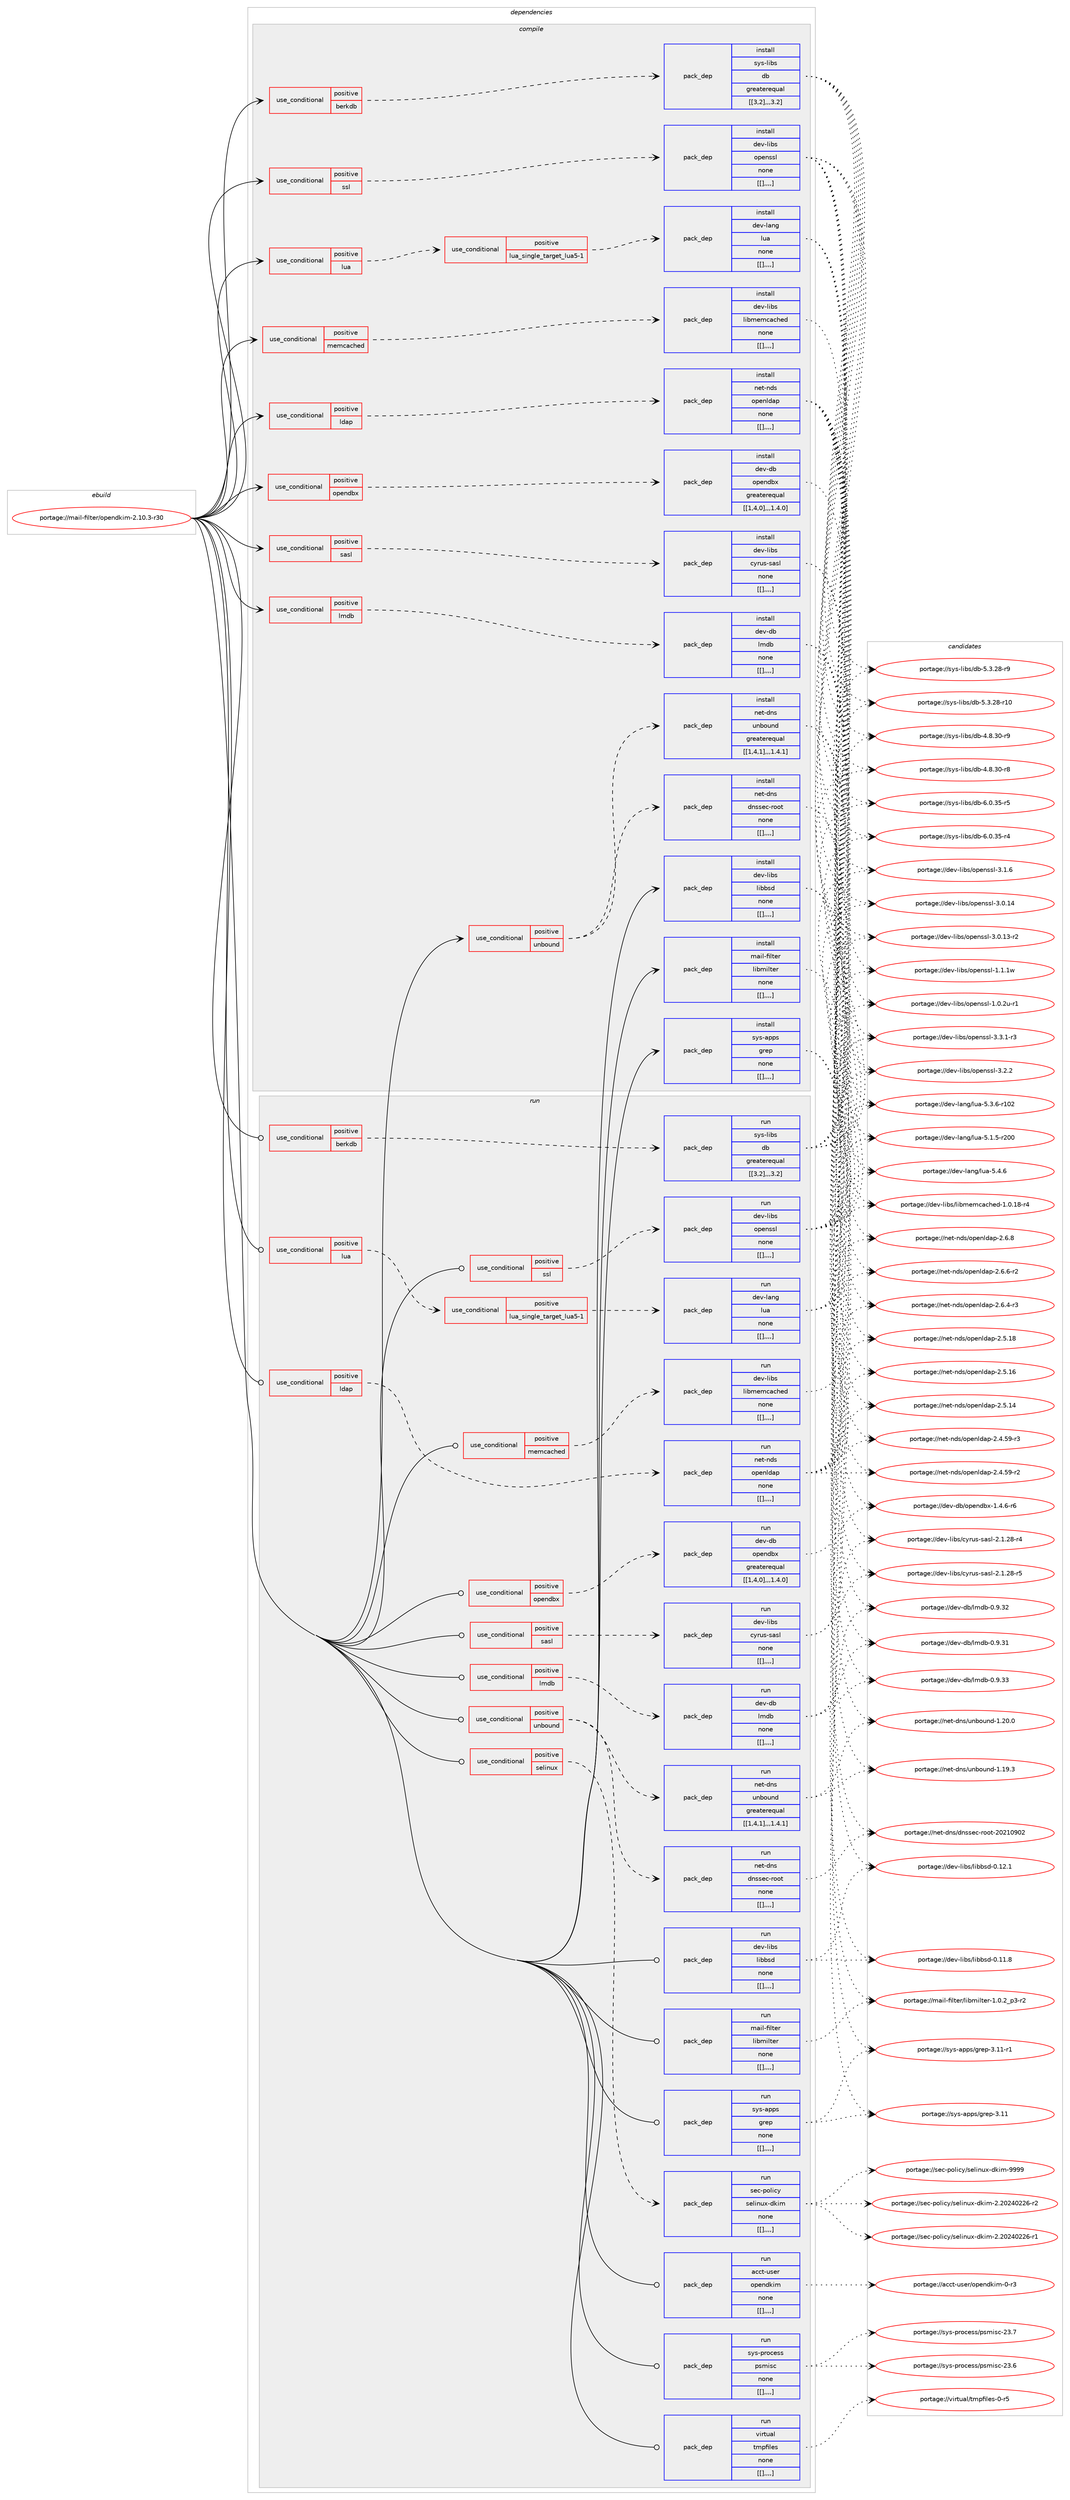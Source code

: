 digraph prolog {

# *************
# Graph options
# *************

newrank=true;
concentrate=true;
compound=true;
graph [rankdir=LR,fontname=Helvetica,fontsize=10,ranksep=1.5];#, ranksep=2.5, nodesep=0.2];
edge  [arrowhead=vee];
node  [fontname=Helvetica,fontsize=10];

# **********
# The ebuild
# **********

subgraph cluster_leftcol {
color=gray;
label=<<i>ebuild</i>>;
id [label="portage://mail-filter/opendkim-2.10.3-r30", color=red, width=4, href="../mail-filter/opendkim-2.10.3-r30.svg"];
}

# ****************
# The dependencies
# ****************

subgraph cluster_midcol {
color=gray;
label=<<i>dependencies</i>>;
subgraph cluster_compile {
fillcolor="#eeeeee";
style=filled;
label=<<i>compile</i>>;
subgraph cond72731 {
dependency292458 [label=<<TABLE BORDER="0" CELLBORDER="1" CELLSPACING="0" CELLPADDING="4"><TR><TD ROWSPAN="3" CELLPADDING="10">use_conditional</TD></TR><TR><TD>positive</TD></TR><TR><TD>berkdb</TD></TR></TABLE>>, shape=none, color=red];
subgraph pack217297 {
dependency292459 [label=<<TABLE BORDER="0" CELLBORDER="1" CELLSPACING="0" CELLPADDING="4" WIDTH="220"><TR><TD ROWSPAN="6" CELLPADDING="30">pack_dep</TD></TR><TR><TD WIDTH="110">install</TD></TR><TR><TD>sys-libs</TD></TR><TR><TD>db</TD></TR><TR><TD>greaterequal</TD></TR><TR><TD>[[3,2],,,3.2]</TD></TR></TABLE>>, shape=none, color=blue];
}
dependency292458:e -> dependency292459:w [weight=20,style="dashed",arrowhead="vee"];
}
id:e -> dependency292458:w [weight=20,style="solid",arrowhead="vee"];
subgraph cond72732 {
dependency292460 [label=<<TABLE BORDER="0" CELLBORDER="1" CELLSPACING="0" CELLPADDING="4"><TR><TD ROWSPAN="3" CELLPADDING="10">use_conditional</TD></TR><TR><TD>positive</TD></TR><TR><TD>ldap</TD></TR></TABLE>>, shape=none, color=red];
subgraph pack217298 {
dependency292461 [label=<<TABLE BORDER="0" CELLBORDER="1" CELLSPACING="0" CELLPADDING="4" WIDTH="220"><TR><TD ROWSPAN="6" CELLPADDING="30">pack_dep</TD></TR><TR><TD WIDTH="110">install</TD></TR><TR><TD>net-nds</TD></TR><TR><TD>openldap</TD></TR><TR><TD>none</TD></TR><TR><TD>[[],,,,]</TD></TR></TABLE>>, shape=none, color=blue];
}
dependency292460:e -> dependency292461:w [weight=20,style="dashed",arrowhead="vee"];
}
id:e -> dependency292460:w [weight=20,style="solid",arrowhead="vee"];
subgraph cond72733 {
dependency292462 [label=<<TABLE BORDER="0" CELLBORDER="1" CELLSPACING="0" CELLPADDING="4"><TR><TD ROWSPAN="3" CELLPADDING="10">use_conditional</TD></TR><TR><TD>positive</TD></TR><TR><TD>lmdb</TD></TR></TABLE>>, shape=none, color=red];
subgraph pack217299 {
dependency292463 [label=<<TABLE BORDER="0" CELLBORDER="1" CELLSPACING="0" CELLPADDING="4" WIDTH="220"><TR><TD ROWSPAN="6" CELLPADDING="30">pack_dep</TD></TR><TR><TD WIDTH="110">install</TD></TR><TR><TD>dev-db</TD></TR><TR><TD>lmdb</TD></TR><TR><TD>none</TD></TR><TR><TD>[[],,,,]</TD></TR></TABLE>>, shape=none, color=blue];
}
dependency292462:e -> dependency292463:w [weight=20,style="dashed",arrowhead="vee"];
}
id:e -> dependency292462:w [weight=20,style="solid",arrowhead="vee"];
subgraph cond72734 {
dependency292464 [label=<<TABLE BORDER="0" CELLBORDER="1" CELLSPACING="0" CELLPADDING="4"><TR><TD ROWSPAN="3" CELLPADDING="10">use_conditional</TD></TR><TR><TD>positive</TD></TR><TR><TD>lua</TD></TR></TABLE>>, shape=none, color=red];
subgraph cond72735 {
dependency292465 [label=<<TABLE BORDER="0" CELLBORDER="1" CELLSPACING="0" CELLPADDING="4"><TR><TD ROWSPAN="3" CELLPADDING="10">use_conditional</TD></TR><TR><TD>positive</TD></TR><TR><TD>lua_single_target_lua5-1</TD></TR></TABLE>>, shape=none, color=red];
subgraph pack217300 {
dependency292466 [label=<<TABLE BORDER="0" CELLBORDER="1" CELLSPACING="0" CELLPADDING="4" WIDTH="220"><TR><TD ROWSPAN="6" CELLPADDING="30">pack_dep</TD></TR><TR><TD WIDTH="110">install</TD></TR><TR><TD>dev-lang</TD></TR><TR><TD>lua</TD></TR><TR><TD>none</TD></TR><TR><TD>[[],,,,]</TD></TR></TABLE>>, shape=none, color=blue];
}
dependency292465:e -> dependency292466:w [weight=20,style="dashed",arrowhead="vee"];
}
dependency292464:e -> dependency292465:w [weight=20,style="dashed",arrowhead="vee"];
}
id:e -> dependency292464:w [weight=20,style="solid",arrowhead="vee"];
subgraph cond72736 {
dependency292467 [label=<<TABLE BORDER="0" CELLBORDER="1" CELLSPACING="0" CELLPADDING="4"><TR><TD ROWSPAN="3" CELLPADDING="10">use_conditional</TD></TR><TR><TD>positive</TD></TR><TR><TD>memcached</TD></TR></TABLE>>, shape=none, color=red];
subgraph pack217301 {
dependency292468 [label=<<TABLE BORDER="0" CELLBORDER="1" CELLSPACING="0" CELLPADDING="4" WIDTH="220"><TR><TD ROWSPAN="6" CELLPADDING="30">pack_dep</TD></TR><TR><TD WIDTH="110">install</TD></TR><TR><TD>dev-libs</TD></TR><TR><TD>libmemcached</TD></TR><TR><TD>none</TD></TR><TR><TD>[[],,,,]</TD></TR></TABLE>>, shape=none, color=blue];
}
dependency292467:e -> dependency292468:w [weight=20,style="dashed",arrowhead="vee"];
}
id:e -> dependency292467:w [weight=20,style="solid",arrowhead="vee"];
subgraph cond72737 {
dependency292469 [label=<<TABLE BORDER="0" CELLBORDER="1" CELLSPACING="0" CELLPADDING="4"><TR><TD ROWSPAN="3" CELLPADDING="10">use_conditional</TD></TR><TR><TD>positive</TD></TR><TR><TD>opendbx</TD></TR></TABLE>>, shape=none, color=red];
subgraph pack217302 {
dependency292470 [label=<<TABLE BORDER="0" CELLBORDER="1" CELLSPACING="0" CELLPADDING="4" WIDTH="220"><TR><TD ROWSPAN="6" CELLPADDING="30">pack_dep</TD></TR><TR><TD WIDTH="110">install</TD></TR><TR><TD>dev-db</TD></TR><TR><TD>opendbx</TD></TR><TR><TD>greaterequal</TD></TR><TR><TD>[[1,4,0],,,1.4.0]</TD></TR></TABLE>>, shape=none, color=blue];
}
dependency292469:e -> dependency292470:w [weight=20,style="dashed",arrowhead="vee"];
}
id:e -> dependency292469:w [weight=20,style="solid",arrowhead="vee"];
subgraph cond72738 {
dependency292471 [label=<<TABLE BORDER="0" CELLBORDER="1" CELLSPACING="0" CELLPADDING="4"><TR><TD ROWSPAN="3" CELLPADDING="10">use_conditional</TD></TR><TR><TD>positive</TD></TR><TR><TD>sasl</TD></TR></TABLE>>, shape=none, color=red];
subgraph pack217303 {
dependency292472 [label=<<TABLE BORDER="0" CELLBORDER="1" CELLSPACING="0" CELLPADDING="4" WIDTH="220"><TR><TD ROWSPAN="6" CELLPADDING="30">pack_dep</TD></TR><TR><TD WIDTH="110">install</TD></TR><TR><TD>dev-libs</TD></TR><TR><TD>cyrus-sasl</TD></TR><TR><TD>none</TD></TR><TR><TD>[[],,,,]</TD></TR></TABLE>>, shape=none, color=blue];
}
dependency292471:e -> dependency292472:w [weight=20,style="dashed",arrowhead="vee"];
}
id:e -> dependency292471:w [weight=20,style="solid",arrowhead="vee"];
subgraph cond72739 {
dependency292473 [label=<<TABLE BORDER="0" CELLBORDER="1" CELLSPACING="0" CELLPADDING="4"><TR><TD ROWSPAN="3" CELLPADDING="10">use_conditional</TD></TR><TR><TD>positive</TD></TR><TR><TD>ssl</TD></TR></TABLE>>, shape=none, color=red];
subgraph pack217304 {
dependency292474 [label=<<TABLE BORDER="0" CELLBORDER="1" CELLSPACING="0" CELLPADDING="4" WIDTH="220"><TR><TD ROWSPAN="6" CELLPADDING="30">pack_dep</TD></TR><TR><TD WIDTH="110">install</TD></TR><TR><TD>dev-libs</TD></TR><TR><TD>openssl</TD></TR><TR><TD>none</TD></TR><TR><TD>[[],,,,]</TD></TR></TABLE>>, shape=none, color=blue];
}
dependency292473:e -> dependency292474:w [weight=20,style="dashed",arrowhead="vee"];
}
id:e -> dependency292473:w [weight=20,style="solid",arrowhead="vee"];
subgraph cond72740 {
dependency292475 [label=<<TABLE BORDER="0" CELLBORDER="1" CELLSPACING="0" CELLPADDING="4"><TR><TD ROWSPAN="3" CELLPADDING="10">use_conditional</TD></TR><TR><TD>positive</TD></TR><TR><TD>unbound</TD></TR></TABLE>>, shape=none, color=red];
subgraph pack217305 {
dependency292476 [label=<<TABLE BORDER="0" CELLBORDER="1" CELLSPACING="0" CELLPADDING="4" WIDTH="220"><TR><TD ROWSPAN="6" CELLPADDING="30">pack_dep</TD></TR><TR><TD WIDTH="110">install</TD></TR><TR><TD>net-dns</TD></TR><TR><TD>unbound</TD></TR><TR><TD>greaterequal</TD></TR><TR><TD>[[1,4,1],,,1.4.1]</TD></TR></TABLE>>, shape=none, color=blue];
}
dependency292475:e -> dependency292476:w [weight=20,style="dashed",arrowhead="vee"];
subgraph pack217306 {
dependency292477 [label=<<TABLE BORDER="0" CELLBORDER="1" CELLSPACING="0" CELLPADDING="4" WIDTH="220"><TR><TD ROWSPAN="6" CELLPADDING="30">pack_dep</TD></TR><TR><TD WIDTH="110">install</TD></TR><TR><TD>net-dns</TD></TR><TR><TD>dnssec-root</TD></TR><TR><TD>none</TD></TR><TR><TD>[[],,,,]</TD></TR></TABLE>>, shape=none, color=blue];
}
dependency292475:e -> dependency292477:w [weight=20,style="dashed",arrowhead="vee"];
}
id:e -> dependency292475:w [weight=20,style="solid",arrowhead="vee"];
subgraph pack217307 {
dependency292478 [label=<<TABLE BORDER="0" CELLBORDER="1" CELLSPACING="0" CELLPADDING="4" WIDTH="220"><TR><TD ROWSPAN="6" CELLPADDING="30">pack_dep</TD></TR><TR><TD WIDTH="110">install</TD></TR><TR><TD>dev-libs</TD></TR><TR><TD>libbsd</TD></TR><TR><TD>none</TD></TR><TR><TD>[[],,,,]</TD></TR></TABLE>>, shape=none, color=blue];
}
id:e -> dependency292478:w [weight=20,style="solid",arrowhead="vee"];
subgraph pack217308 {
dependency292479 [label=<<TABLE BORDER="0" CELLBORDER="1" CELLSPACING="0" CELLPADDING="4" WIDTH="220"><TR><TD ROWSPAN="6" CELLPADDING="30">pack_dep</TD></TR><TR><TD WIDTH="110">install</TD></TR><TR><TD>mail-filter</TD></TR><TR><TD>libmilter</TD></TR><TR><TD>none</TD></TR><TR><TD>[[],,,,]</TD></TR></TABLE>>, shape=none, color=blue];
}
id:e -> dependency292479:w [weight=20,style="solid",arrowhead="vee"];
subgraph pack217309 {
dependency292480 [label=<<TABLE BORDER="0" CELLBORDER="1" CELLSPACING="0" CELLPADDING="4" WIDTH="220"><TR><TD ROWSPAN="6" CELLPADDING="30">pack_dep</TD></TR><TR><TD WIDTH="110">install</TD></TR><TR><TD>sys-apps</TD></TR><TR><TD>grep</TD></TR><TR><TD>none</TD></TR><TR><TD>[[],,,,]</TD></TR></TABLE>>, shape=none, color=blue];
}
id:e -> dependency292480:w [weight=20,style="solid",arrowhead="vee"];
}
subgraph cluster_compileandrun {
fillcolor="#eeeeee";
style=filled;
label=<<i>compile and run</i>>;
}
subgraph cluster_run {
fillcolor="#eeeeee";
style=filled;
label=<<i>run</i>>;
subgraph cond72741 {
dependency292481 [label=<<TABLE BORDER="0" CELLBORDER="1" CELLSPACING="0" CELLPADDING="4"><TR><TD ROWSPAN="3" CELLPADDING="10">use_conditional</TD></TR><TR><TD>positive</TD></TR><TR><TD>berkdb</TD></TR></TABLE>>, shape=none, color=red];
subgraph pack217310 {
dependency292482 [label=<<TABLE BORDER="0" CELLBORDER="1" CELLSPACING="0" CELLPADDING="4" WIDTH="220"><TR><TD ROWSPAN="6" CELLPADDING="30">pack_dep</TD></TR><TR><TD WIDTH="110">run</TD></TR><TR><TD>sys-libs</TD></TR><TR><TD>db</TD></TR><TR><TD>greaterequal</TD></TR><TR><TD>[[3,2],,,3.2]</TD></TR></TABLE>>, shape=none, color=blue];
}
dependency292481:e -> dependency292482:w [weight=20,style="dashed",arrowhead="vee"];
}
id:e -> dependency292481:w [weight=20,style="solid",arrowhead="odot"];
subgraph cond72742 {
dependency292483 [label=<<TABLE BORDER="0" CELLBORDER="1" CELLSPACING="0" CELLPADDING="4"><TR><TD ROWSPAN="3" CELLPADDING="10">use_conditional</TD></TR><TR><TD>positive</TD></TR><TR><TD>ldap</TD></TR></TABLE>>, shape=none, color=red];
subgraph pack217311 {
dependency292484 [label=<<TABLE BORDER="0" CELLBORDER="1" CELLSPACING="0" CELLPADDING="4" WIDTH="220"><TR><TD ROWSPAN="6" CELLPADDING="30">pack_dep</TD></TR><TR><TD WIDTH="110">run</TD></TR><TR><TD>net-nds</TD></TR><TR><TD>openldap</TD></TR><TR><TD>none</TD></TR><TR><TD>[[],,,,]</TD></TR></TABLE>>, shape=none, color=blue];
}
dependency292483:e -> dependency292484:w [weight=20,style="dashed",arrowhead="vee"];
}
id:e -> dependency292483:w [weight=20,style="solid",arrowhead="odot"];
subgraph cond72743 {
dependency292485 [label=<<TABLE BORDER="0" CELLBORDER="1" CELLSPACING="0" CELLPADDING="4"><TR><TD ROWSPAN="3" CELLPADDING="10">use_conditional</TD></TR><TR><TD>positive</TD></TR><TR><TD>lmdb</TD></TR></TABLE>>, shape=none, color=red];
subgraph pack217312 {
dependency292486 [label=<<TABLE BORDER="0" CELLBORDER="1" CELLSPACING="0" CELLPADDING="4" WIDTH="220"><TR><TD ROWSPAN="6" CELLPADDING="30">pack_dep</TD></TR><TR><TD WIDTH="110">run</TD></TR><TR><TD>dev-db</TD></TR><TR><TD>lmdb</TD></TR><TR><TD>none</TD></TR><TR><TD>[[],,,,]</TD></TR></TABLE>>, shape=none, color=blue];
}
dependency292485:e -> dependency292486:w [weight=20,style="dashed",arrowhead="vee"];
}
id:e -> dependency292485:w [weight=20,style="solid",arrowhead="odot"];
subgraph cond72744 {
dependency292487 [label=<<TABLE BORDER="0" CELLBORDER="1" CELLSPACING="0" CELLPADDING="4"><TR><TD ROWSPAN="3" CELLPADDING="10">use_conditional</TD></TR><TR><TD>positive</TD></TR><TR><TD>lua</TD></TR></TABLE>>, shape=none, color=red];
subgraph cond72745 {
dependency292488 [label=<<TABLE BORDER="0" CELLBORDER="1" CELLSPACING="0" CELLPADDING="4"><TR><TD ROWSPAN="3" CELLPADDING="10">use_conditional</TD></TR><TR><TD>positive</TD></TR><TR><TD>lua_single_target_lua5-1</TD></TR></TABLE>>, shape=none, color=red];
subgraph pack217313 {
dependency292489 [label=<<TABLE BORDER="0" CELLBORDER="1" CELLSPACING="0" CELLPADDING="4" WIDTH="220"><TR><TD ROWSPAN="6" CELLPADDING="30">pack_dep</TD></TR><TR><TD WIDTH="110">run</TD></TR><TR><TD>dev-lang</TD></TR><TR><TD>lua</TD></TR><TR><TD>none</TD></TR><TR><TD>[[],,,,]</TD></TR></TABLE>>, shape=none, color=blue];
}
dependency292488:e -> dependency292489:w [weight=20,style="dashed",arrowhead="vee"];
}
dependency292487:e -> dependency292488:w [weight=20,style="dashed",arrowhead="vee"];
}
id:e -> dependency292487:w [weight=20,style="solid",arrowhead="odot"];
subgraph cond72746 {
dependency292490 [label=<<TABLE BORDER="0" CELLBORDER="1" CELLSPACING="0" CELLPADDING="4"><TR><TD ROWSPAN="3" CELLPADDING="10">use_conditional</TD></TR><TR><TD>positive</TD></TR><TR><TD>memcached</TD></TR></TABLE>>, shape=none, color=red];
subgraph pack217314 {
dependency292491 [label=<<TABLE BORDER="0" CELLBORDER="1" CELLSPACING="0" CELLPADDING="4" WIDTH="220"><TR><TD ROWSPAN="6" CELLPADDING="30">pack_dep</TD></TR><TR><TD WIDTH="110">run</TD></TR><TR><TD>dev-libs</TD></TR><TR><TD>libmemcached</TD></TR><TR><TD>none</TD></TR><TR><TD>[[],,,,]</TD></TR></TABLE>>, shape=none, color=blue];
}
dependency292490:e -> dependency292491:w [weight=20,style="dashed",arrowhead="vee"];
}
id:e -> dependency292490:w [weight=20,style="solid",arrowhead="odot"];
subgraph cond72747 {
dependency292492 [label=<<TABLE BORDER="0" CELLBORDER="1" CELLSPACING="0" CELLPADDING="4"><TR><TD ROWSPAN="3" CELLPADDING="10">use_conditional</TD></TR><TR><TD>positive</TD></TR><TR><TD>opendbx</TD></TR></TABLE>>, shape=none, color=red];
subgraph pack217315 {
dependency292493 [label=<<TABLE BORDER="0" CELLBORDER="1" CELLSPACING="0" CELLPADDING="4" WIDTH="220"><TR><TD ROWSPAN="6" CELLPADDING="30">pack_dep</TD></TR><TR><TD WIDTH="110">run</TD></TR><TR><TD>dev-db</TD></TR><TR><TD>opendbx</TD></TR><TR><TD>greaterequal</TD></TR><TR><TD>[[1,4,0],,,1.4.0]</TD></TR></TABLE>>, shape=none, color=blue];
}
dependency292492:e -> dependency292493:w [weight=20,style="dashed",arrowhead="vee"];
}
id:e -> dependency292492:w [weight=20,style="solid",arrowhead="odot"];
subgraph cond72748 {
dependency292494 [label=<<TABLE BORDER="0" CELLBORDER="1" CELLSPACING="0" CELLPADDING="4"><TR><TD ROWSPAN="3" CELLPADDING="10">use_conditional</TD></TR><TR><TD>positive</TD></TR><TR><TD>sasl</TD></TR></TABLE>>, shape=none, color=red];
subgraph pack217316 {
dependency292495 [label=<<TABLE BORDER="0" CELLBORDER="1" CELLSPACING="0" CELLPADDING="4" WIDTH="220"><TR><TD ROWSPAN="6" CELLPADDING="30">pack_dep</TD></TR><TR><TD WIDTH="110">run</TD></TR><TR><TD>dev-libs</TD></TR><TR><TD>cyrus-sasl</TD></TR><TR><TD>none</TD></TR><TR><TD>[[],,,,]</TD></TR></TABLE>>, shape=none, color=blue];
}
dependency292494:e -> dependency292495:w [weight=20,style="dashed",arrowhead="vee"];
}
id:e -> dependency292494:w [weight=20,style="solid",arrowhead="odot"];
subgraph cond72749 {
dependency292496 [label=<<TABLE BORDER="0" CELLBORDER="1" CELLSPACING="0" CELLPADDING="4"><TR><TD ROWSPAN="3" CELLPADDING="10">use_conditional</TD></TR><TR><TD>positive</TD></TR><TR><TD>selinux</TD></TR></TABLE>>, shape=none, color=red];
subgraph pack217317 {
dependency292497 [label=<<TABLE BORDER="0" CELLBORDER="1" CELLSPACING="0" CELLPADDING="4" WIDTH="220"><TR><TD ROWSPAN="6" CELLPADDING="30">pack_dep</TD></TR><TR><TD WIDTH="110">run</TD></TR><TR><TD>sec-policy</TD></TR><TR><TD>selinux-dkim</TD></TR><TR><TD>none</TD></TR><TR><TD>[[],,,,]</TD></TR></TABLE>>, shape=none, color=blue];
}
dependency292496:e -> dependency292497:w [weight=20,style="dashed",arrowhead="vee"];
}
id:e -> dependency292496:w [weight=20,style="solid",arrowhead="odot"];
subgraph cond72750 {
dependency292498 [label=<<TABLE BORDER="0" CELLBORDER="1" CELLSPACING="0" CELLPADDING="4"><TR><TD ROWSPAN="3" CELLPADDING="10">use_conditional</TD></TR><TR><TD>positive</TD></TR><TR><TD>ssl</TD></TR></TABLE>>, shape=none, color=red];
subgraph pack217318 {
dependency292499 [label=<<TABLE BORDER="0" CELLBORDER="1" CELLSPACING="0" CELLPADDING="4" WIDTH="220"><TR><TD ROWSPAN="6" CELLPADDING="30">pack_dep</TD></TR><TR><TD WIDTH="110">run</TD></TR><TR><TD>dev-libs</TD></TR><TR><TD>openssl</TD></TR><TR><TD>none</TD></TR><TR><TD>[[],,,,]</TD></TR></TABLE>>, shape=none, color=blue];
}
dependency292498:e -> dependency292499:w [weight=20,style="dashed",arrowhead="vee"];
}
id:e -> dependency292498:w [weight=20,style="solid",arrowhead="odot"];
subgraph cond72751 {
dependency292500 [label=<<TABLE BORDER="0" CELLBORDER="1" CELLSPACING="0" CELLPADDING="4"><TR><TD ROWSPAN="3" CELLPADDING="10">use_conditional</TD></TR><TR><TD>positive</TD></TR><TR><TD>unbound</TD></TR></TABLE>>, shape=none, color=red];
subgraph pack217319 {
dependency292501 [label=<<TABLE BORDER="0" CELLBORDER="1" CELLSPACING="0" CELLPADDING="4" WIDTH="220"><TR><TD ROWSPAN="6" CELLPADDING="30">pack_dep</TD></TR><TR><TD WIDTH="110">run</TD></TR><TR><TD>net-dns</TD></TR><TR><TD>unbound</TD></TR><TR><TD>greaterequal</TD></TR><TR><TD>[[1,4,1],,,1.4.1]</TD></TR></TABLE>>, shape=none, color=blue];
}
dependency292500:e -> dependency292501:w [weight=20,style="dashed",arrowhead="vee"];
subgraph pack217320 {
dependency292502 [label=<<TABLE BORDER="0" CELLBORDER="1" CELLSPACING="0" CELLPADDING="4" WIDTH="220"><TR><TD ROWSPAN="6" CELLPADDING="30">pack_dep</TD></TR><TR><TD WIDTH="110">run</TD></TR><TR><TD>net-dns</TD></TR><TR><TD>dnssec-root</TD></TR><TR><TD>none</TD></TR><TR><TD>[[],,,,]</TD></TR></TABLE>>, shape=none, color=blue];
}
dependency292500:e -> dependency292502:w [weight=20,style="dashed",arrowhead="vee"];
}
id:e -> dependency292500:w [weight=20,style="solid",arrowhead="odot"];
subgraph pack217321 {
dependency292503 [label=<<TABLE BORDER="0" CELLBORDER="1" CELLSPACING="0" CELLPADDING="4" WIDTH="220"><TR><TD ROWSPAN="6" CELLPADDING="30">pack_dep</TD></TR><TR><TD WIDTH="110">run</TD></TR><TR><TD>acct-user</TD></TR><TR><TD>opendkim</TD></TR><TR><TD>none</TD></TR><TR><TD>[[],,,,]</TD></TR></TABLE>>, shape=none, color=blue];
}
id:e -> dependency292503:w [weight=20,style="solid",arrowhead="odot"];
subgraph pack217322 {
dependency292504 [label=<<TABLE BORDER="0" CELLBORDER="1" CELLSPACING="0" CELLPADDING="4" WIDTH="220"><TR><TD ROWSPAN="6" CELLPADDING="30">pack_dep</TD></TR><TR><TD WIDTH="110">run</TD></TR><TR><TD>dev-libs</TD></TR><TR><TD>libbsd</TD></TR><TR><TD>none</TD></TR><TR><TD>[[],,,,]</TD></TR></TABLE>>, shape=none, color=blue];
}
id:e -> dependency292504:w [weight=20,style="solid",arrowhead="odot"];
subgraph pack217323 {
dependency292505 [label=<<TABLE BORDER="0" CELLBORDER="1" CELLSPACING="0" CELLPADDING="4" WIDTH="220"><TR><TD ROWSPAN="6" CELLPADDING="30">pack_dep</TD></TR><TR><TD WIDTH="110">run</TD></TR><TR><TD>mail-filter</TD></TR><TR><TD>libmilter</TD></TR><TR><TD>none</TD></TR><TR><TD>[[],,,,]</TD></TR></TABLE>>, shape=none, color=blue];
}
id:e -> dependency292505:w [weight=20,style="solid",arrowhead="odot"];
subgraph pack217324 {
dependency292506 [label=<<TABLE BORDER="0" CELLBORDER="1" CELLSPACING="0" CELLPADDING="4" WIDTH="220"><TR><TD ROWSPAN="6" CELLPADDING="30">pack_dep</TD></TR><TR><TD WIDTH="110">run</TD></TR><TR><TD>sys-apps</TD></TR><TR><TD>grep</TD></TR><TR><TD>none</TD></TR><TR><TD>[[],,,,]</TD></TR></TABLE>>, shape=none, color=blue];
}
id:e -> dependency292506:w [weight=20,style="solid",arrowhead="odot"];
subgraph pack217325 {
dependency292507 [label=<<TABLE BORDER="0" CELLBORDER="1" CELLSPACING="0" CELLPADDING="4" WIDTH="220"><TR><TD ROWSPAN="6" CELLPADDING="30">pack_dep</TD></TR><TR><TD WIDTH="110">run</TD></TR><TR><TD>sys-process</TD></TR><TR><TD>psmisc</TD></TR><TR><TD>none</TD></TR><TR><TD>[[],,,,]</TD></TR></TABLE>>, shape=none, color=blue];
}
id:e -> dependency292507:w [weight=20,style="solid",arrowhead="odot"];
subgraph pack217326 {
dependency292508 [label=<<TABLE BORDER="0" CELLBORDER="1" CELLSPACING="0" CELLPADDING="4" WIDTH="220"><TR><TD ROWSPAN="6" CELLPADDING="30">pack_dep</TD></TR><TR><TD WIDTH="110">run</TD></TR><TR><TD>virtual</TD></TR><TR><TD>tmpfiles</TD></TR><TR><TD>none</TD></TR><TR><TD>[[],,,,]</TD></TR></TABLE>>, shape=none, color=blue];
}
id:e -> dependency292508:w [weight=20,style="solid",arrowhead="odot"];
}
}

# **************
# The candidates
# **************

subgraph cluster_choices {
rank=same;
color=gray;
label=<<i>candidates</i>>;

subgraph choice217297 {
color=black;
nodesep=1;
choice11512111545108105981154710098455446484651534511453 [label="portage://sys-libs/db-6.0.35-r5", color=red, width=4,href="../sys-libs/db-6.0.35-r5.svg"];
choice11512111545108105981154710098455446484651534511452 [label="portage://sys-libs/db-6.0.35-r4", color=red, width=4,href="../sys-libs/db-6.0.35-r4.svg"];
choice11512111545108105981154710098455346514650564511457 [label="portage://sys-libs/db-5.3.28-r9", color=red, width=4,href="../sys-libs/db-5.3.28-r9.svg"];
choice1151211154510810598115471009845534651465056451144948 [label="portage://sys-libs/db-5.3.28-r10", color=red, width=4,href="../sys-libs/db-5.3.28-r10.svg"];
choice11512111545108105981154710098455246564651484511457 [label="portage://sys-libs/db-4.8.30-r9", color=red, width=4,href="../sys-libs/db-4.8.30-r9.svg"];
choice11512111545108105981154710098455246564651484511456 [label="portage://sys-libs/db-4.8.30-r8", color=red, width=4,href="../sys-libs/db-4.8.30-r8.svg"];
dependency292459:e -> choice11512111545108105981154710098455446484651534511453:w [style=dotted,weight="100"];
dependency292459:e -> choice11512111545108105981154710098455446484651534511452:w [style=dotted,weight="100"];
dependency292459:e -> choice11512111545108105981154710098455346514650564511457:w [style=dotted,weight="100"];
dependency292459:e -> choice1151211154510810598115471009845534651465056451144948:w [style=dotted,weight="100"];
dependency292459:e -> choice11512111545108105981154710098455246564651484511457:w [style=dotted,weight="100"];
dependency292459:e -> choice11512111545108105981154710098455246564651484511456:w [style=dotted,weight="100"];
}
subgraph choice217298 {
color=black;
nodesep=1;
choice110101116451101001154711111210111010810097112455046544656 [label="portage://net-nds/openldap-2.6.8", color=red, width=4,href="../net-nds/openldap-2.6.8.svg"];
choice1101011164511010011547111112101110108100971124550465446544511450 [label="portage://net-nds/openldap-2.6.6-r2", color=red, width=4,href="../net-nds/openldap-2.6.6-r2.svg"];
choice1101011164511010011547111112101110108100971124550465446524511451 [label="portage://net-nds/openldap-2.6.4-r3", color=red, width=4,href="../net-nds/openldap-2.6.4-r3.svg"];
choice11010111645110100115471111121011101081009711245504653464956 [label="portage://net-nds/openldap-2.5.18", color=red, width=4,href="../net-nds/openldap-2.5.18.svg"];
choice11010111645110100115471111121011101081009711245504653464954 [label="portage://net-nds/openldap-2.5.16", color=red, width=4,href="../net-nds/openldap-2.5.16.svg"];
choice11010111645110100115471111121011101081009711245504653464952 [label="portage://net-nds/openldap-2.5.14", color=red, width=4,href="../net-nds/openldap-2.5.14.svg"];
choice110101116451101001154711111210111010810097112455046524653574511451 [label="portage://net-nds/openldap-2.4.59-r3", color=red, width=4,href="../net-nds/openldap-2.4.59-r3.svg"];
choice110101116451101001154711111210111010810097112455046524653574511450 [label="portage://net-nds/openldap-2.4.59-r2", color=red, width=4,href="../net-nds/openldap-2.4.59-r2.svg"];
dependency292461:e -> choice110101116451101001154711111210111010810097112455046544656:w [style=dotted,weight="100"];
dependency292461:e -> choice1101011164511010011547111112101110108100971124550465446544511450:w [style=dotted,weight="100"];
dependency292461:e -> choice1101011164511010011547111112101110108100971124550465446524511451:w [style=dotted,weight="100"];
dependency292461:e -> choice11010111645110100115471111121011101081009711245504653464956:w [style=dotted,weight="100"];
dependency292461:e -> choice11010111645110100115471111121011101081009711245504653464954:w [style=dotted,weight="100"];
dependency292461:e -> choice11010111645110100115471111121011101081009711245504653464952:w [style=dotted,weight="100"];
dependency292461:e -> choice110101116451101001154711111210111010810097112455046524653574511451:w [style=dotted,weight="100"];
dependency292461:e -> choice110101116451101001154711111210111010810097112455046524653574511450:w [style=dotted,weight="100"];
}
subgraph choice217299 {
color=black;
nodesep=1;
choice1001011184510098471081091009845484657465151 [label="portage://dev-db/lmdb-0.9.33", color=red, width=4,href="../dev-db/lmdb-0.9.33.svg"];
choice1001011184510098471081091009845484657465150 [label="portage://dev-db/lmdb-0.9.32", color=red, width=4,href="../dev-db/lmdb-0.9.32.svg"];
choice1001011184510098471081091009845484657465149 [label="portage://dev-db/lmdb-0.9.31", color=red, width=4,href="../dev-db/lmdb-0.9.31.svg"];
dependency292463:e -> choice1001011184510098471081091009845484657465151:w [style=dotted,weight="100"];
dependency292463:e -> choice1001011184510098471081091009845484657465150:w [style=dotted,weight="100"];
dependency292463:e -> choice1001011184510098471081091009845484657465149:w [style=dotted,weight="100"];
}
subgraph choice217300 {
color=black;
nodesep=1;
choice10010111845108971101034710811797455346524654 [label="portage://dev-lang/lua-5.4.6", color=red, width=4,href="../dev-lang/lua-5.4.6.svg"];
choice1001011184510897110103471081179745534651465445114494850 [label="portage://dev-lang/lua-5.3.6-r102", color=red, width=4,href="../dev-lang/lua-5.3.6-r102.svg"];
choice1001011184510897110103471081179745534649465345114504848 [label="portage://dev-lang/lua-5.1.5-r200", color=red, width=4,href="../dev-lang/lua-5.1.5-r200.svg"];
dependency292466:e -> choice10010111845108971101034710811797455346524654:w [style=dotted,weight="100"];
dependency292466:e -> choice1001011184510897110103471081179745534651465445114494850:w [style=dotted,weight="100"];
dependency292466:e -> choice1001011184510897110103471081179745534649465345114504848:w [style=dotted,weight="100"];
}
subgraph choice217301 {
color=black;
nodesep=1;
choice10010111845108105981154710810598109101109999799104101100454946484649564511452 [label="portage://dev-libs/libmemcached-1.0.18-r4", color=red, width=4,href="../dev-libs/libmemcached-1.0.18-r4.svg"];
dependency292468:e -> choice10010111845108105981154710810598109101109999799104101100454946484649564511452:w [style=dotted,weight="100"];
}
subgraph choice217302 {
color=black;
nodesep=1;
choice100101118451009847111112101110100981204549465246544511454 [label="portage://dev-db/opendbx-1.4.6-r6", color=red, width=4,href="../dev-db/opendbx-1.4.6-r6.svg"];
dependency292470:e -> choice100101118451009847111112101110100981204549465246544511454:w [style=dotted,weight="100"];
}
subgraph choice217303 {
color=black;
nodesep=1;
choice100101118451081059811547991211141171154511597115108455046494650564511453 [label="portage://dev-libs/cyrus-sasl-2.1.28-r5", color=red, width=4,href="../dev-libs/cyrus-sasl-2.1.28-r5.svg"];
choice100101118451081059811547991211141171154511597115108455046494650564511452 [label="portage://dev-libs/cyrus-sasl-2.1.28-r4", color=red, width=4,href="../dev-libs/cyrus-sasl-2.1.28-r4.svg"];
dependency292472:e -> choice100101118451081059811547991211141171154511597115108455046494650564511453:w [style=dotted,weight="100"];
dependency292472:e -> choice100101118451081059811547991211141171154511597115108455046494650564511452:w [style=dotted,weight="100"];
}
subgraph choice217304 {
color=black;
nodesep=1;
choice1001011184510810598115471111121011101151151084551465146494511451 [label="portage://dev-libs/openssl-3.3.1-r3", color=red, width=4,href="../dev-libs/openssl-3.3.1-r3.svg"];
choice100101118451081059811547111112101110115115108455146504650 [label="portage://dev-libs/openssl-3.2.2", color=red, width=4,href="../dev-libs/openssl-3.2.2.svg"];
choice100101118451081059811547111112101110115115108455146494654 [label="portage://dev-libs/openssl-3.1.6", color=red, width=4,href="../dev-libs/openssl-3.1.6.svg"];
choice10010111845108105981154711111210111011511510845514648464952 [label="portage://dev-libs/openssl-3.0.14", color=red, width=4,href="../dev-libs/openssl-3.0.14.svg"];
choice100101118451081059811547111112101110115115108455146484649514511450 [label="portage://dev-libs/openssl-3.0.13-r2", color=red, width=4,href="../dev-libs/openssl-3.0.13-r2.svg"];
choice100101118451081059811547111112101110115115108454946494649119 [label="portage://dev-libs/openssl-1.1.1w", color=red, width=4,href="../dev-libs/openssl-1.1.1w.svg"];
choice1001011184510810598115471111121011101151151084549464846501174511449 [label="portage://dev-libs/openssl-1.0.2u-r1", color=red, width=4,href="../dev-libs/openssl-1.0.2u-r1.svg"];
dependency292474:e -> choice1001011184510810598115471111121011101151151084551465146494511451:w [style=dotted,weight="100"];
dependency292474:e -> choice100101118451081059811547111112101110115115108455146504650:w [style=dotted,weight="100"];
dependency292474:e -> choice100101118451081059811547111112101110115115108455146494654:w [style=dotted,weight="100"];
dependency292474:e -> choice10010111845108105981154711111210111011511510845514648464952:w [style=dotted,weight="100"];
dependency292474:e -> choice100101118451081059811547111112101110115115108455146484649514511450:w [style=dotted,weight="100"];
dependency292474:e -> choice100101118451081059811547111112101110115115108454946494649119:w [style=dotted,weight="100"];
dependency292474:e -> choice1001011184510810598115471111121011101151151084549464846501174511449:w [style=dotted,weight="100"];
}
subgraph choice217305 {
color=black;
nodesep=1;
choice11010111645100110115471171109811111711010045494650484648 [label="portage://net-dns/unbound-1.20.0", color=red, width=4,href="../net-dns/unbound-1.20.0.svg"];
choice11010111645100110115471171109811111711010045494649574651 [label="portage://net-dns/unbound-1.19.3", color=red, width=4,href="../net-dns/unbound-1.19.3.svg"];
dependency292476:e -> choice11010111645100110115471171109811111711010045494650484648:w [style=dotted,weight="100"];
dependency292476:e -> choice11010111645100110115471171109811111711010045494649574651:w [style=dotted,weight="100"];
}
subgraph choice217306 {
color=black;
nodesep=1;
choice11010111645100110115471001101151151019945114111111116455048504948574850 [label="portage://net-dns/dnssec-root-20210902", color=red, width=4,href="../net-dns/dnssec-root-20210902.svg"];
dependency292477:e -> choice11010111645100110115471001101151151019945114111111116455048504948574850:w [style=dotted,weight="100"];
}
subgraph choice217307 {
color=black;
nodesep=1;
choice100101118451081059811547108105989811510045484649504649 [label="portage://dev-libs/libbsd-0.12.1", color=red, width=4,href="../dev-libs/libbsd-0.12.1.svg"];
choice100101118451081059811547108105989811510045484649494656 [label="portage://dev-libs/libbsd-0.11.8", color=red, width=4,href="../dev-libs/libbsd-0.11.8.svg"];
dependency292478:e -> choice100101118451081059811547108105989811510045484649504649:w [style=dotted,weight="100"];
dependency292478:e -> choice100101118451081059811547108105989811510045484649494656:w [style=dotted,weight="100"];
}
subgraph choice217308 {
color=black;
nodesep=1;
choice1099710510845102105108116101114471081059810910510811610111445494648465095112514511450 [label="portage://mail-filter/libmilter-1.0.2_p3-r2", color=red, width=4,href="../mail-filter/libmilter-1.0.2_p3-r2.svg"];
dependency292479:e -> choice1099710510845102105108116101114471081059810910510811610111445494648465095112514511450:w [style=dotted,weight="100"];
}
subgraph choice217309 {
color=black;
nodesep=1;
choice11512111545971121121154710311410111245514649494511449 [label="portage://sys-apps/grep-3.11-r1", color=red, width=4,href="../sys-apps/grep-3.11-r1.svg"];
choice1151211154597112112115471031141011124551464949 [label="portage://sys-apps/grep-3.11", color=red, width=4,href="../sys-apps/grep-3.11.svg"];
dependency292480:e -> choice11512111545971121121154710311410111245514649494511449:w [style=dotted,weight="100"];
dependency292480:e -> choice1151211154597112112115471031141011124551464949:w [style=dotted,weight="100"];
}
subgraph choice217310 {
color=black;
nodesep=1;
choice11512111545108105981154710098455446484651534511453 [label="portage://sys-libs/db-6.0.35-r5", color=red, width=4,href="../sys-libs/db-6.0.35-r5.svg"];
choice11512111545108105981154710098455446484651534511452 [label="portage://sys-libs/db-6.0.35-r4", color=red, width=4,href="../sys-libs/db-6.0.35-r4.svg"];
choice11512111545108105981154710098455346514650564511457 [label="portage://sys-libs/db-5.3.28-r9", color=red, width=4,href="../sys-libs/db-5.3.28-r9.svg"];
choice1151211154510810598115471009845534651465056451144948 [label="portage://sys-libs/db-5.3.28-r10", color=red, width=4,href="../sys-libs/db-5.3.28-r10.svg"];
choice11512111545108105981154710098455246564651484511457 [label="portage://sys-libs/db-4.8.30-r9", color=red, width=4,href="../sys-libs/db-4.8.30-r9.svg"];
choice11512111545108105981154710098455246564651484511456 [label="portage://sys-libs/db-4.8.30-r8", color=red, width=4,href="../sys-libs/db-4.8.30-r8.svg"];
dependency292482:e -> choice11512111545108105981154710098455446484651534511453:w [style=dotted,weight="100"];
dependency292482:e -> choice11512111545108105981154710098455446484651534511452:w [style=dotted,weight="100"];
dependency292482:e -> choice11512111545108105981154710098455346514650564511457:w [style=dotted,weight="100"];
dependency292482:e -> choice1151211154510810598115471009845534651465056451144948:w [style=dotted,weight="100"];
dependency292482:e -> choice11512111545108105981154710098455246564651484511457:w [style=dotted,weight="100"];
dependency292482:e -> choice11512111545108105981154710098455246564651484511456:w [style=dotted,weight="100"];
}
subgraph choice217311 {
color=black;
nodesep=1;
choice110101116451101001154711111210111010810097112455046544656 [label="portage://net-nds/openldap-2.6.8", color=red, width=4,href="../net-nds/openldap-2.6.8.svg"];
choice1101011164511010011547111112101110108100971124550465446544511450 [label="portage://net-nds/openldap-2.6.6-r2", color=red, width=4,href="../net-nds/openldap-2.6.6-r2.svg"];
choice1101011164511010011547111112101110108100971124550465446524511451 [label="portage://net-nds/openldap-2.6.4-r3", color=red, width=4,href="../net-nds/openldap-2.6.4-r3.svg"];
choice11010111645110100115471111121011101081009711245504653464956 [label="portage://net-nds/openldap-2.5.18", color=red, width=4,href="../net-nds/openldap-2.5.18.svg"];
choice11010111645110100115471111121011101081009711245504653464954 [label="portage://net-nds/openldap-2.5.16", color=red, width=4,href="../net-nds/openldap-2.5.16.svg"];
choice11010111645110100115471111121011101081009711245504653464952 [label="portage://net-nds/openldap-2.5.14", color=red, width=4,href="../net-nds/openldap-2.5.14.svg"];
choice110101116451101001154711111210111010810097112455046524653574511451 [label="portage://net-nds/openldap-2.4.59-r3", color=red, width=4,href="../net-nds/openldap-2.4.59-r3.svg"];
choice110101116451101001154711111210111010810097112455046524653574511450 [label="portage://net-nds/openldap-2.4.59-r2", color=red, width=4,href="../net-nds/openldap-2.4.59-r2.svg"];
dependency292484:e -> choice110101116451101001154711111210111010810097112455046544656:w [style=dotted,weight="100"];
dependency292484:e -> choice1101011164511010011547111112101110108100971124550465446544511450:w [style=dotted,weight="100"];
dependency292484:e -> choice1101011164511010011547111112101110108100971124550465446524511451:w [style=dotted,weight="100"];
dependency292484:e -> choice11010111645110100115471111121011101081009711245504653464956:w [style=dotted,weight="100"];
dependency292484:e -> choice11010111645110100115471111121011101081009711245504653464954:w [style=dotted,weight="100"];
dependency292484:e -> choice11010111645110100115471111121011101081009711245504653464952:w [style=dotted,weight="100"];
dependency292484:e -> choice110101116451101001154711111210111010810097112455046524653574511451:w [style=dotted,weight="100"];
dependency292484:e -> choice110101116451101001154711111210111010810097112455046524653574511450:w [style=dotted,weight="100"];
}
subgraph choice217312 {
color=black;
nodesep=1;
choice1001011184510098471081091009845484657465151 [label="portage://dev-db/lmdb-0.9.33", color=red, width=4,href="../dev-db/lmdb-0.9.33.svg"];
choice1001011184510098471081091009845484657465150 [label="portage://dev-db/lmdb-0.9.32", color=red, width=4,href="../dev-db/lmdb-0.9.32.svg"];
choice1001011184510098471081091009845484657465149 [label="portage://dev-db/lmdb-0.9.31", color=red, width=4,href="../dev-db/lmdb-0.9.31.svg"];
dependency292486:e -> choice1001011184510098471081091009845484657465151:w [style=dotted,weight="100"];
dependency292486:e -> choice1001011184510098471081091009845484657465150:w [style=dotted,weight="100"];
dependency292486:e -> choice1001011184510098471081091009845484657465149:w [style=dotted,weight="100"];
}
subgraph choice217313 {
color=black;
nodesep=1;
choice10010111845108971101034710811797455346524654 [label="portage://dev-lang/lua-5.4.6", color=red, width=4,href="../dev-lang/lua-5.4.6.svg"];
choice1001011184510897110103471081179745534651465445114494850 [label="portage://dev-lang/lua-5.3.6-r102", color=red, width=4,href="../dev-lang/lua-5.3.6-r102.svg"];
choice1001011184510897110103471081179745534649465345114504848 [label="portage://dev-lang/lua-5.1.5-r200", color=red, width=4,href="../dev-lang/lua-5.1.5-r200.svg"];
dependency292489:e -> choice10010111845108971101034710811797455346524654:w [style=dotted,weight="100"];
dependency292489:e -> choice1001011184510897110103471081179745534651465445114494850:w [style=dotted,weight="100"];
dependency292489:e -> choice1001011184510897110103471081179745534649465345114504848:w [style=dotted,weight="100"];
}
subgraph choice217314 {
color=black;
nodesep=1;
choice10010111845108105981154710810598109101109999799104101100454946484649564511452 [label="portage://dev-libs/libmemcached-1.0.18-r4", color=red, width=4,href="../dev-libs/libmemcached-1.0.18-r4.svg"];
dependency292491:e -> choice10010111845108105981154710810598109101109999799104101100454946484649564511452:w [style=dotted,weight="100"];
}
subgraph choice217315 {
color=black;
nodesep=1;
choice100101118451009847111112101110100981204549465246544511454 [label="portage://dev-db/opendbx-1.4.6-r6", color=red, width=4,href="../dev-db/opendbx-1.4.6-r6.svg"];
dependency292493:e -> choice100101118451009847111112101110100981204549465246544511454:w [style=dotted,weight="100"];
}
subgraph choice217316 {
color=black;
nodesep=1;
choice100101118451081059811547991211141171154511597115108455046494650564511453 [label="portage://dev-libs/cyrus-sasl-2.1.28-r5", color=red, width=4,href="../dev-libs/cyrus-sasl-2.1.28-r5.svg"];
choice100101118451081059811547991211141171154511597115108455046494650564511452 [label="portage://dev-libs/cyrus-sasl-2.1.28-r4", color=red, width=4,href="../dev-libs/cyrus-sasl-2.1.28-r4.svg"];
dependency292495:e -> choice100101118451081059811547991211141171154511597115108455046494650564511453:w [style=dotted,weight="100"];
dependency292495:e -> choice100101118451081059811547991211141171154511597115108455046494650564511452:w [style=dotted,weight="100"];
}
subgraph choice217317 {
color=black;
nodesep=1;
choice11510199451121111081059912147115101108105110117120451001071051094557575757 [label="portage://sec-policy/selinux-dkim-9999", color=red, width=4,href="../sec-policy/selinux-dkim-9999.svg"];
choice115101994511211110810599121471151011081051101171204510010710510945504650485052485050544511450 [label="portage://sec-policy/selinux-dkim-2.20240226-r2", color=red, width=4,href="../sec-policy/selinux-dkim-2.20240226-r2.svg"];
choice115101994511211110810599121471151011081051101171204510010710510945504650485052485050544511449 [label="portage://sec-policy/selinux-dkim-2.20240226-r1", color=red, width=4,href="../sec-policy/selinux-dkim-2.20240226-r1.svg"];
dependency292497:e -> choice11510199451121111081059912147115101108105110117120451001071051094557575757:w [style=dotted,weight="100"];
dependency292497:e -> choice115101994511211110810599121471151011081051101171204510010710510945504650485052485050544511450:w [style=dotted,weight="100"];
dependency292497:e -> choice115101994511211110810599121471151011081051101171204510010710510945504650485052485050544511449:w [style=dotted,weight="100"];
}
subgraph choice217318 {
color=black;
nodesep=1;
choice1001011184510810598115471111121011101151151084551465146494511451 [label="portage://dev-libs/openssl-3.3.1-r3", color=red, width=4,href="../dev-libs/openssl-3.3.1-r3.svg"];
choice100101118451081059811547111112101110115115108455146504650 [label="portage://dev-libs/openssl-3.2.2", color=red, width=4,href="../dev-libs/openssl-3.2.2.svg"];
choice100101118451081059811547111112101110115115108455146494654 [label="portage://dev-libs/openssl-3.1.6", color=red, width=4,href="../dev-libs/openssl-3.1.6.svg"];
choice10010111845108105981154711111210111011511510845514648464952 [label="portage://dev-libs/openssl-3.0.14", color=red, width=4,href="../dev-libs/openssl-3.0.14.svg"];
choice100101118451081059811547111112101110115115108455146484649514511450 [label="portage://dev-libs/openssl-3.0.13-r2", color=red, width=4,href="../dev-libs/openssl-3.0.13-r2.svg"];
choice100101118451081059811547111112101110115115108454946494649119 [label="portage://dev-libs/openssl-1.1.1w", color=red, width=4,href="../dev-libs/openssl-1.1.1w.svg"];
choice1001011184510810598115471111121011101151151084549464846501174511449 [label="portage://dev-libs/openssl-1.0.2u-r1", color=red, width=4,href="../dev-libs/openssl-1.0.2u-r1.svg"];
dependency292499:e -> choice1001011184510810598115471111121011101151151084551465146494511451:w [style=dotted,weight="100"];
dependency292499:e -> choice100101118451081059811547111112101110115115108455146504650:w [style=dotted,weight="100"];
dependency292499:e -> choice100101118451081059811547111112101110115115108455146494654:w [style=dotted,weight="100"];
dependency292499:e -> choice10010111845108105981154711111210111011511510845514648464952:w [style=dotted,weight="100"];
dependency292499:e -> choice100101118451081059811547111112101110115115108455146484649514511450:w [style=dotted,weight="100"];
dependency292499:e -> choice100101118451081059811547111112101110115115108454946494649119:w [style=dotted,weight="100"];
dependency292499:e -> choice1001011184510810598115471111121011101151151084549464846501174511449:w [style=dotted,weight="100"];
}
subgraph choice217319 {
color=black;
nodesep=1;
choice11010111645100110115471171109811111711010045494650484648 [label="portage://net-dns/unbound-1.20.0", color=red, width=4,href="../net-dns/unbound-1.20.0.svg"];
choice11010111645100110115471171109811111711010045494649574651 [label="portage://net-dns/unbound-1.19.3", color=red, width=4,href="../net-dns/unbound-1.19.3.svg"];
dependency292501:e -> choice11010111645100110115471171109811111711010045494650484648:w [style=dotted,weight="100"];
dependency292501:e -> choice11010111645100110115471171109811111711010045494649574651:w [style=dotted,weight="100"];
}
subgraph choice217320 {
color=black;
nodesep=1;
choice11010111645100110115471001101151151019945114111111116455048504948574850 [label="portage://net-dns/dnssec-root-20210902", color=red, width=4,href="../net-dns/dnssec-root-20210902.svg"];
dependency292502:e -> choice11010111645100110115471001101151151019945114111111116455048504948574850:w [style=dotted,weight="100"];
}
subgraph choice217321 {
color=black;
nodesep=1;
choice979999116451171151011144711111210111010010710510945484511451 [label="portage://acct-user/opendkim-0-r3", color=red, width=4,href="../acct-user/opendkim-0-r3.svg"];
dependency292503:e -> choice979999116451171151011144711111210111010010710510945484511451:w [style=dotted,weight="100"];
}
subgraph choice217322 {
color=black;
nodesep=1;
choice100101118451081059811547108105989811510045484649504649 [label="portage://dev-libs/libbsd-0.12.1", color=red, width=4,href="../dev-libs/libbsd-0.12.1.svg"];
choice100101118451081059811547108105989811510045484649494656 [label="portage://dev-libs/libbsd-0.11.8", color=red, width=4,href="../dev-libs/libbsd-0.11.8.svg"];
dependency292504:e -> choice100101118451081059811547108105989811510045484649504649:w [style=dotted,weight="100"];
dependency292504:e -> choice100101118451081059811547108105989811510045484649494656:w [style=dotted,weight="100"];
}
subgraph choice217323 {
color=black;
nodesep=1;
choice1099710510845102105108116101114471081059810910510811610111445494648465095112514511450 [label="portage://mail-filter/libmilter-1.0.2_p3-r2", color=red, width=4,href="../mail-filter/libmilter-1.0.2_p3-r2.svg"];
dependency292505:e -> choice1099710510845102105108116101114471081059810910510811610111445494648465095112514511450:w [style=dotted,weight="100"];
}
subgraph choice217324 {
color=black;
nodesep=1;
choice11512111545971121121154710311410111245514649494511449 [label="portage://sys-apps/grep-3.11-r1", color=red, width=4,href="../sys-apps/grep-3.11-r1.svg"];
choice1151211154597112112115471031141011124551464949 [label="portage://sys-apps/grep-3.11", color=red, width=4,href="../sys-apps/grep-3.11.svg"];
dependency292506:e -> choice11512111545971121121154710311410111245514649494511449:w [style=dotted,weight="100"];
dependency292506:e -> choice1151211154597112112115471031141011124551464949:w [style=dotted,weight="100"];
}
subgraph choice217325 {
color=black;
nodesep=1;
choice115121115451121141119910111511547112115109105115994550514655 [label="portage://sys-process/psmisc-23.7", color=red, width=4,href="../sys-process/psmisc-23.7.svg"];
choice115121115451121141119910111511547112115109105115994550514654 [label="portage://sys-process/psmisc-23.6", color=red, width=4,href="../sys-process/psmisc-23.6.svg"];
dependency292507:e -> choice115121115451121141119910111511547112115109105115994550514655:w [style=dotted,weight="100"];
dependency292507:e -> choice115121115451121141119910111511547112115109105115994550514654:w [style=dotted,weight="100"];
}
subgraph choice217326 {
color=black;
nodesep=1;
choice118105114116117971084711610911210210510810111545484511453 [label="portage://virtual/tmpfiles-0-r5", color=red, width=4,href="../virtual/tmpfiles-0-r5.svg"];
dependency292508:e -> choice118105114116117971084711610911210210510810111545484511453:w [style=dotted,weight="100"];
}
}

}
